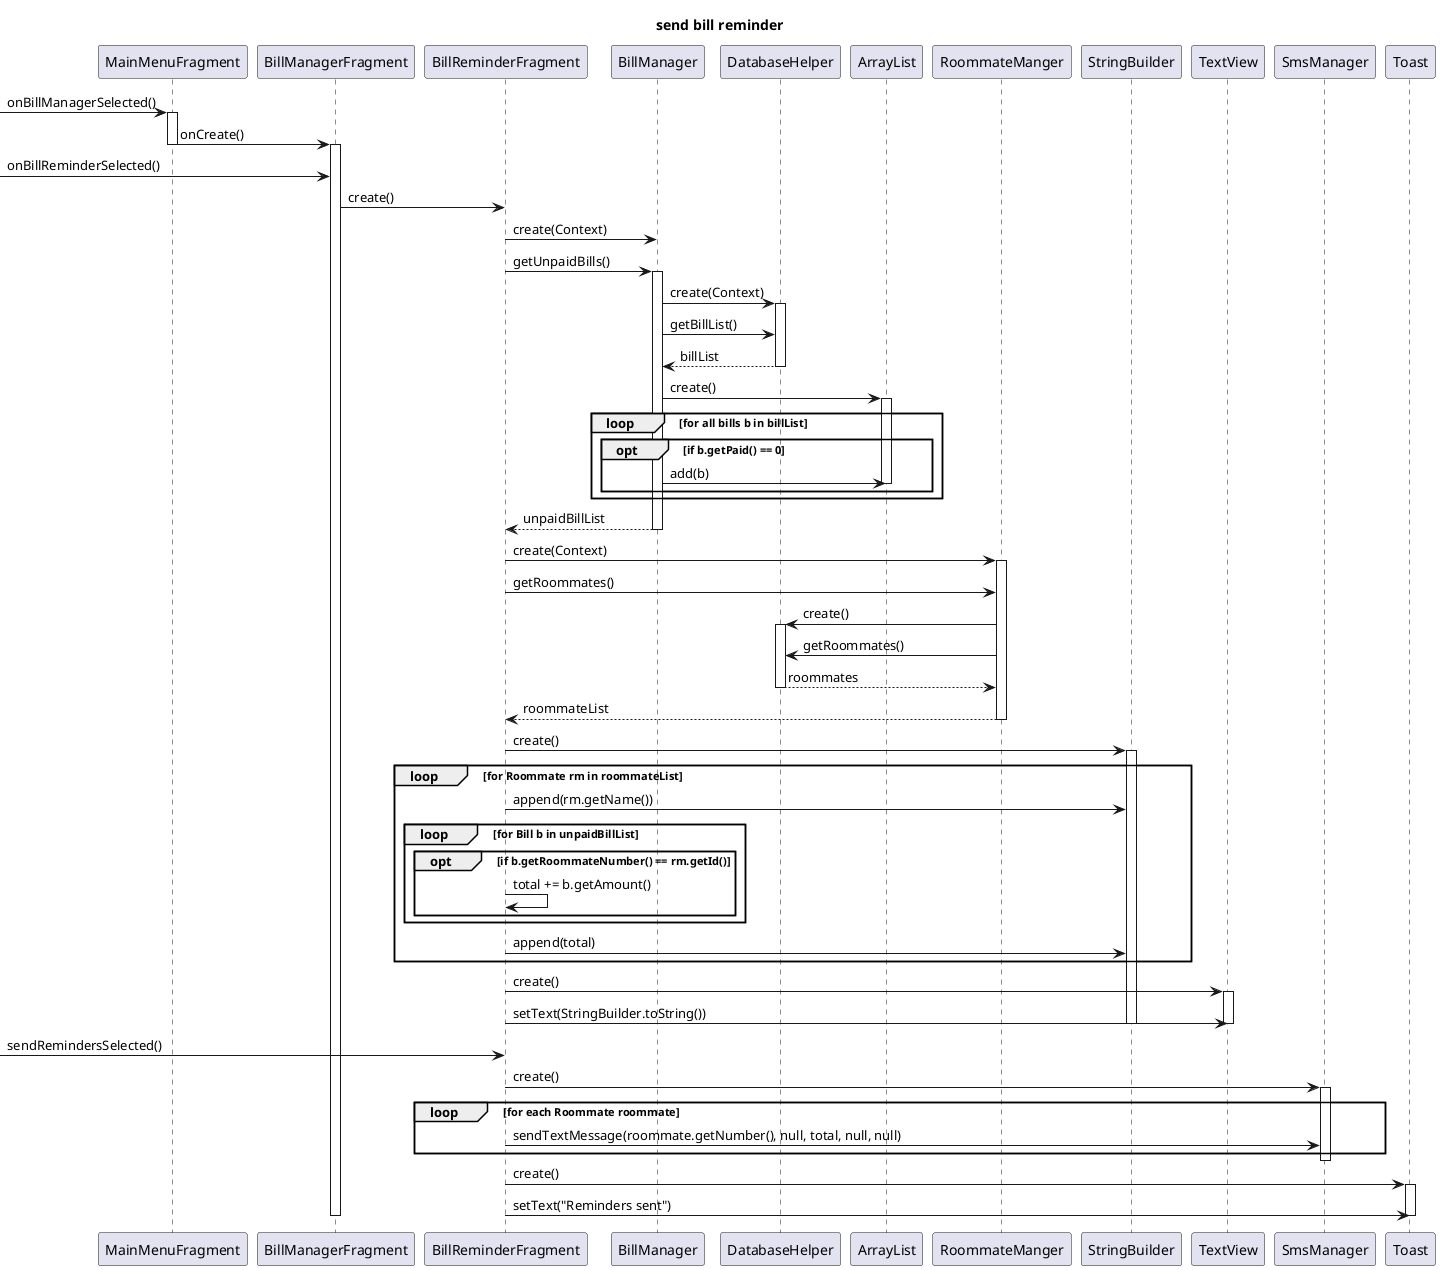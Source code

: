 @startuml
title send bill reminder
[-> MainMenuFragment: onBillManagerSelected()
activate MainMenuFragment
MainMenuFragment -> BillManagerFragment : onCreate()
deactivate MainMenuFragment
activate BillManagerFragment
[-> BillManagerFragment : onBillReminderSelected()
BillManagerFragment -> BillReminderFragment : create()
BillReminderFragment -> BillManager : create(Context)
BillReminderFragment -> BillManager : getUnpaidBills()
activate BillManager
BillManager -> DatabaseHelper : create(Context)
activate DatabaseHelper
BillManager -> DatabaseHelper : getBillList()
BillManager <-- DatabaseHelper : billList
deactivate DatabaseHelper
BillManager -> ArrayList : create()
activate ArrayList
loop for all bills b in billList
opt if b.getPaid() == 0
BillManager -> ArrayList : add(b)
deactivate ArrayList
end
end
BillReminderFragment <-- BillManager : unpaidBillList
deactivate BillManager
BillReminderFragment -> RoommateManger : create(Context)
activate RoommateManger
BillReminderFragment -> RoommateManger : getRoommates()
RoommateManger -> DatabaseHelper : create()
activate DatabaseHelper
RoommateManger -> DatabaseHelper : getRoommates()
RoommateManger <-- DatabaseHelper : roommates
deactivate DatabaseHelper
BillReminderFragment <-- RoommateManger: roommateList
deactivate RoommateManger
BillReminderFragment -> StringBuilder : create()
activate StringBuilder
loop for Roommate rm in roommateList
BillReminderFragment -> StringBuilder : append(rm.getName())
loop for Bill b in unpaidBillList
opt if b.getRoommateNumber() == rm.getId()
BillReminderFragment -> BillReminderFragment : total += b.getAmount()
end
end
BillReminderFragment -> StringBuilder : append(total)
end
BillReminderFragment -> TextView : create()
activate TextView
BillReminderFragment -> TextView : setText(StringBuilder.toString())
deactivate TextView
deactivate StringBuilder
[-> BillReminderFragment : sendRemindersSelected()
BillReminderFragment -> SmsManager : create()
activate SmsManager
loop for each Roommate roommate
BillReminderFragment -> SmsManager : sendTextMessage(roommate.getNumber(), null, total, null, null)
end
deactivate SmsManager
BillReminderFragment -> Toast : create()
activate Toast
BillReminderFragment -> Toast : setText("Reminders sent")
deactivate Toast
deactivate BillManagerFragment
@enduml